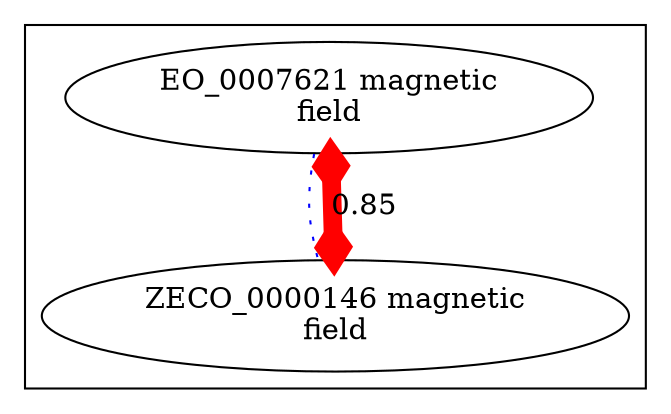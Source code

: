 digraph cliquegraph {
subgraph cluster_ZECO_0000146 {ZECO_0000146 [ label="ZECO_0000146 magnetic
field" ];
EO_0007621 [ label="EO_0007621 magnetic
field" ];}
EO_0007621 -> ZECO_0000146 [ arrowhead = none, penwidth=1, color=blue, label="", style=dotted]
EO_0007621 -> ZECO_0000146 [ arrowhead = ediamond, penwidth=9, color=red, label="0.85", style=solid, arrowtail=ediamond, dir=both]
}